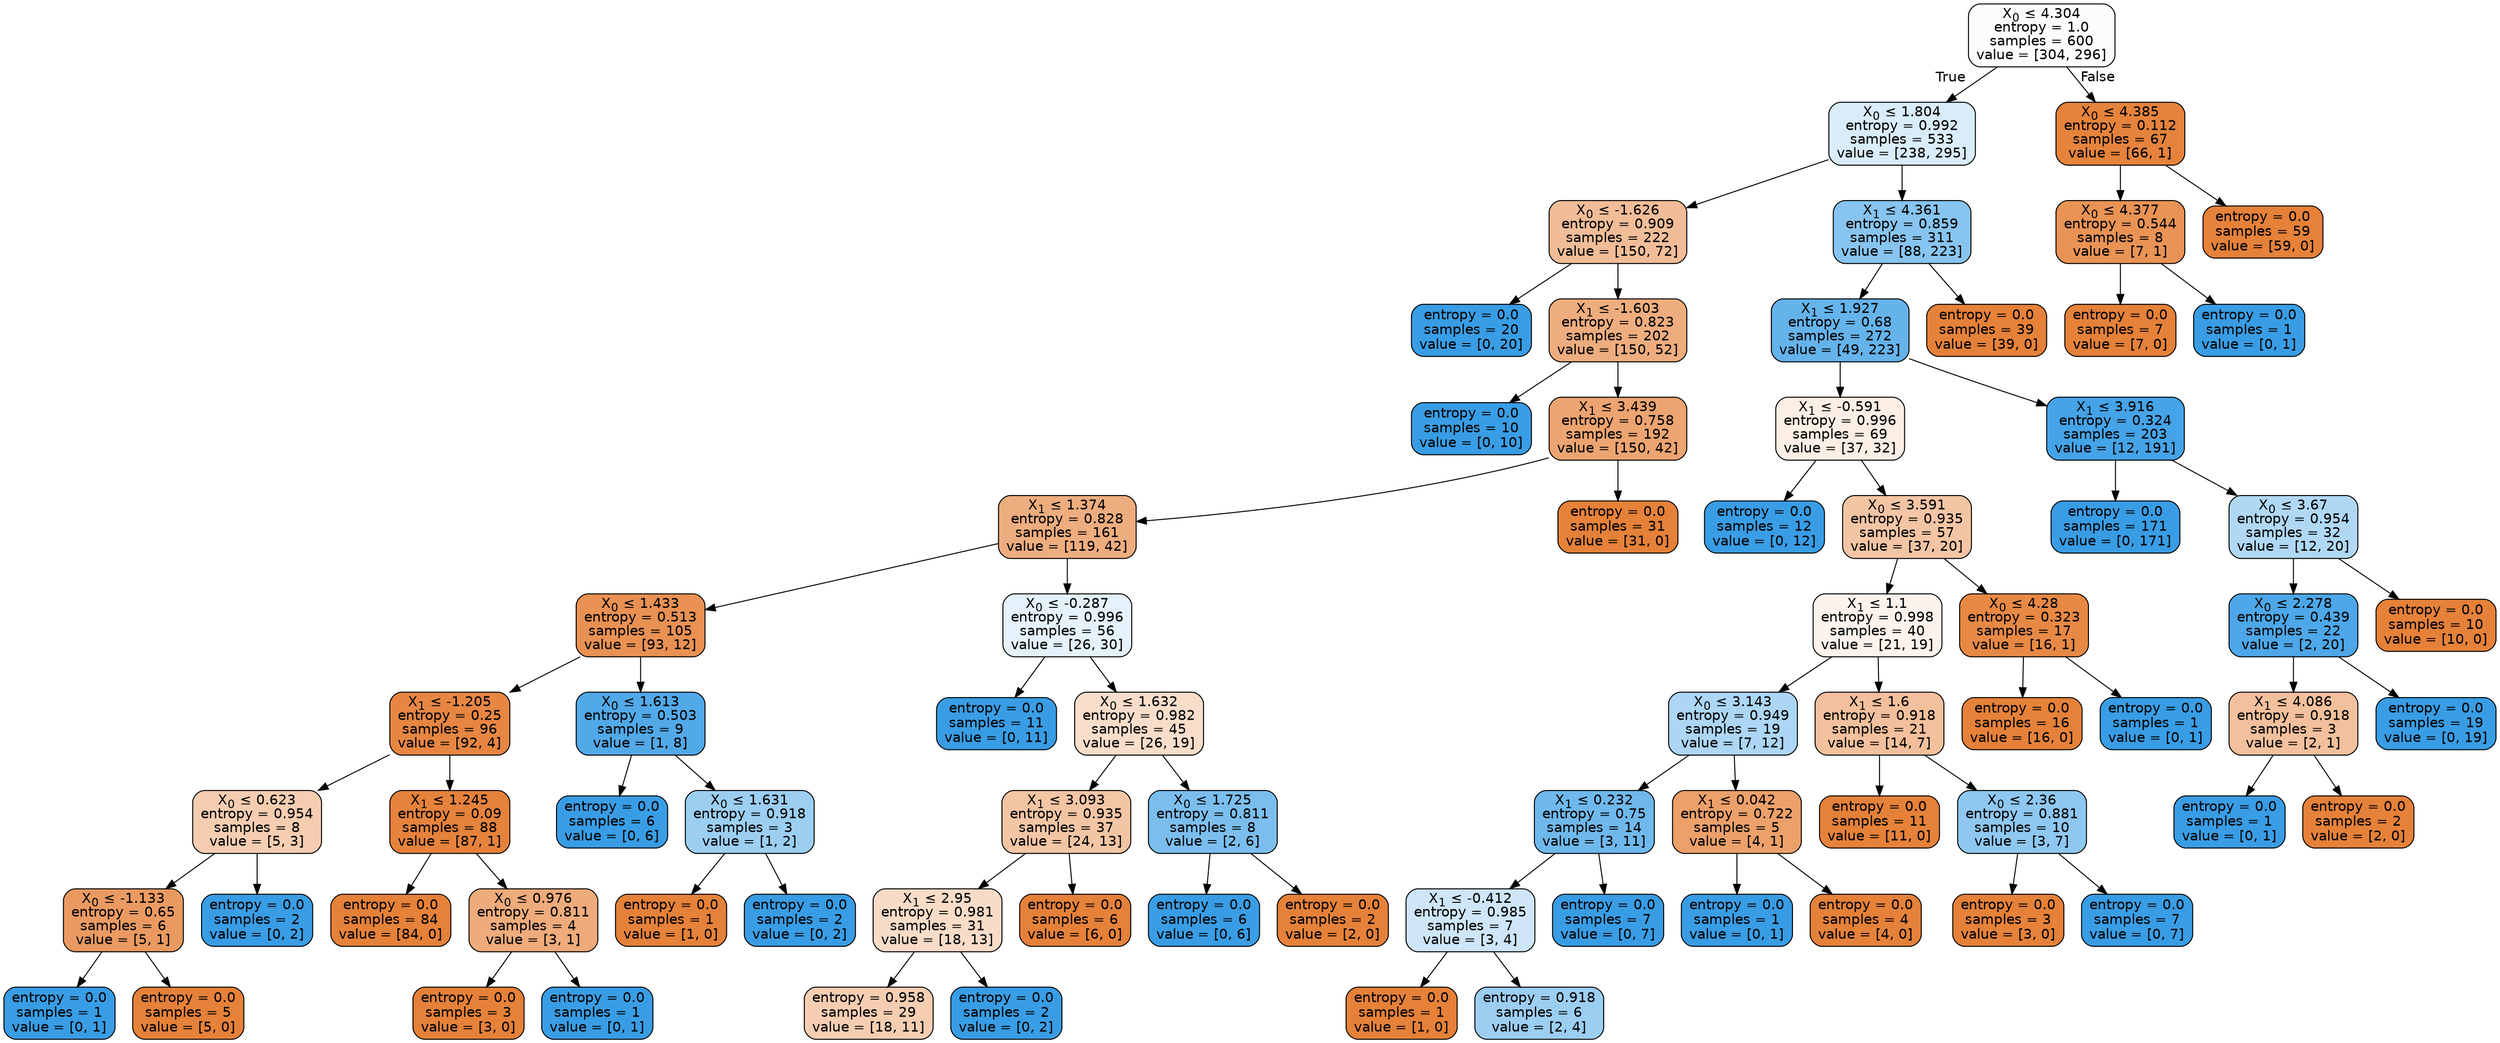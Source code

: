 digraph Tree {
node [shape=box, style="filled, rounded", color="black", fontname=helvetica] ;
edge [fontname=helvetica] ;
0 [label=<X<SUB>0</SUB> &le; 4.304<br/>entropy = 1.0<br/>samples = 600<br/>value = [304, 296]>, fillcolor="#fefcfa"] ;
1 [label=<X<SUB>0</SUB> &le; 1.804<br/>entropy = 0.992<br/>samples = 533<br/>value = [238, 295]>, fillcolor="#d9ecfa"] ;
0 -> 1 [labeldistance=2.5, labelangle=45, headlabel="True"] ;
2 [label=<X<SUB>0</SUB> &le; -1.626<br/>entropy = 0.909<br/>samples = 222<br/>value = [150, 72]>, fillcolor="#f1bd98"] ;
1 -> 2 ;
3 [label=<entropy = 0.0<br/>samples = 20<br/>value = [0, 20]>, fillcolor="#399de5"] ;
2 -> 3 ;
4 [label=<X<SUB>1</SUB> &le; -1.603<br/>entropy = 0.823<br/>samples = 202<br/>value = [150, 52]>, fillcolor="#eead7e"] ;
2 -> 4 ;
5 [label=<entropy = 0.0<br/>samples = 10<br/>value = [0, 10]>, fillcolor="#399de5"] ;
4 -> 5 ;
6 [label=<X<SUB>1</SUB> &le; 3.439<br/>entropy = 0.758<br/>samples = 192<br/>value = [150, 42]>, fillcolor="#eca470"] ;
4 -> 6 ;
7 [label=<X<SUB>1</SUB> &le; 1.374<br/>entropy = 0.828<br/>samples = 161<br/>value = [119, 42]>, fillcolor="#eead7f"] ;
6 -> 7 ;
8 [label=<X<SUB>0</SUB> &le; 1.433<br/>entropy = 0.513<br/>samples = 105<br/>value = [93, 12]>, fillcolor="#e89153"] ;
7 -> 8 ;
9 [label=<X<SUB>1</SUB> &le; -1.205<br/>entropy = 0.25<br/>samples = 96<br/>value = [92, 4]>, fillcolor="#e68642"] ;
8 -> 9 ;
10 [label=<X<SUB>0</SUB> &le; 0.623<br/>entropy = 0.954<br/>samples = 8<br/>value = [5, 3]>, fillcolor="#f5cdb0"] ;
9 -> 10 ;
11 [label=<X<SUB>0</SUB> &le; -1.133<br/>entropy = 0.65<br/>samples = 6<br/>value = [5, 1]>, fillcolor="#ea9a61"] ;
10 -> 11 ;
12 [label=<entropy = 0.0<br/>samples = 1<br/>value = [0, 1]>, fillcolor="#399de5"] ;
11 -> 12 ;
13 [label=<entropy = 0.0<br/>samples = 5<br/>value = [5, 0]>, fillcolor="#e58139"] ;
11 -> 13 ;
14 [label=<entropy = 0.0<br/>samples = 2<br/>value = [0, 2]>, fillcolor="#399de5"] ;
10 -> 14 ;
15 [label=<X<SUB>1</SUB> &le; 1.245<br/>entropy = 0.09<br/>samples = 88<br/>value = [87, 1]>, fillcolor="#e5823b"] ;
9 -> 15 ;
16 [label=<entropy = 0.0<br/>samples = 84<br/>value = [84, 0]>, fillcolor="#e58139"] ;
15 -> 16 ;
17 [label=<X<SUB>0</SUB> &le; 0.976<br/>entropy = 0.811<br/>samples = 4<br/>value = [3, 1]>, fillcolor="#eeab7b"] ;
15 -> 17 ;
18 [label=<entropy = 0.0<br/>samples = 3<br/>value = [3, 0]>, fillcolor="#e58139"] ;
17 -> 18 ;
19 [label=<entropy = 0.0<br/>samples = 1<br/>value = [0, 1]>, fillcolor="#399de5"] ;
17 -> 19 ;
20 [label=<X<SUB>0</SUB> &le; 1.613<br/>entropy = 0.503<br/>samples = 9<br/>value = [1, 8]>, fillcolor="#52a9e8"] ;
8 -> 20 ;
21 [label=<entropy = 0.0<br/>samples = 6<br/>value = [0, 6]>, fillcolor="#399de5"] ;
20 -> 21 ;
22 [label=<X<SUB>0</SUB> &le; 1.631<br/>entropy = 0.918<br/>samples = 3<br/>value = [1, 2]>, fillcolor="#9ccef2"] ;
20 -> 22 ;
23 [label=<entropy = 0.0<br/>samples = 1<br/>value = [1, 0]>, fillcolor="#e58139"] ;
22 -> 23 ;
24 [label=<entropy = 0.0<br/>samples = 2<br/>value = [0, 2]>, fillcolor="#399de5"] ;
22 -> 24 ;
25 [label=<X<SUB>0</SUB> &le; -0.287<br/>entropy = 0.996<br/>samples = 56<br/>value = [26, 30]>, fillcolor="#e5f2fc"] ;
7 -> 25 ;
26 [label=<entropy = 0.0<br/>samples = 11<br/>value = [0, 11]>, fillcolor="#399de5"] ;
25 -> 26 ;
27 [label=<X<SUB>0</SUB> &le; 1.632<br/>entropy = 0.982<br/>samples = 45<br/>value = [26, 19]>, fillcolor="#f8ddca"] ;
25 -> 27 ;
28 [label=<X<SUB>1</SUB> &le; 3.093<br/>entropy = 0.935<br/>samples = 37<br/>value = [24, 13]>, fillcolor="#f3c5a4"] ;
27 -> 28 ;
29 [label=<X<SUB>1</SUB> &le; 2.95<br/>entropy = 0.981<br/>samples = 31<br/>value = [18, 13]>, fillcolor="#f8dcc8"] ;
28 -> 29 ;
30 [label=<entropy = 0.958<br/>samples = 29<br/>value = [18, 11]>, fillcolor="#f5ceb2"] ;
29 -> 30 ;
31 [label=<entropy = 0.0<br/>samples = 2<br/>value = [0, 2]>, fillcolor="#399de5"] ;
29 -> 31 ;
32 [label=<entropy = 0.0<br/>samples = 6<br/>value = [6, 0]>, fillcolor="#e58139"] ;
28 -> 32 ;
33 [label=<X<SUB>0</SUB> &le; 1.725<br/>entropy = 0.811<br/>samples = 8<br/>value = [2, 6]>, fillcolor="#7bbeee"] ;
27 -> 33 ;
34 [label=<entropy = 0.0<br/>samples = 6<br/>value = [0, 6]>, fillcolor="#399de5"] ;
33 -> 34 ;
35 [label=<entropy = 0.0<br/>samples = 2<br/>value = [2, 0]>, fillcolor="#e58139"] ;
33 -> 35 ;
36 [label=<entropy = 0.0<br/>samples = 31<br/>value = [31, 0]>, fillcolor="#e58139"] ;
6 -> 36 ;
37 [label=<X<SUB>1</SUB> &le; 4.361<br/>entropy = 0.859<br/>samples = 311<br/>value = [88, 223]>, fillcolor="#87c4ef"] ;
1 -> 37 ;
38 [label=<X<SUB>1</SUB> &le; 1.927<br/>entropy = 0.68<br/>samples = 272<br/>value = [49, 223]>, fillcolor="#65b3eb"] ;
37 -> 38 ;
39 [label=<X<SUB>1</SUB> &le; -0.591<br/>entropy = 0.996<br/>samples = 69<br/>value = [37, 32]>, fillcolor="#fbeee4"] ;
38 -> 39 ;
40 [label=<entropy = 0.0<br/>samples = 12<br/>value = [0, 12]>, fillcolor="#399de5"] ;
39 -> 40 ;
41 [label=<X<SUB>0</SUB> &le; 3.591<br/>entropy = 0.935<br/>samples = 57<br/>value = [37, 20]>, fillcolor="#f3c5a4"] ;
39 -> 41 ;
42 [label=<X<SUB>1</SUB> &le; 1.1<br/>entropy = 0.998<br/>samples = 40<br/>value = [21, 19]>, fillcolor="#fdf3ec"] ;
41 -> 42 ;
43 [label=<X<SUB>0</SUB> &le; 3.143<br/>entropy = 0.949<br/>samples = 19<br/>value = [7, 12]>, fillcolor="#acd6f4"] ;
42 -> 43 ;
44 [label=<X<SUB>1</SUB> &le; 0.232<br/>entropy = 0.75<br/>samples = 14<br/>value = [3, 11]>, fillcolor="#6fb8ec"] ;
43 -> 44 ;
45 [label=<X<SUB>1</SUB> &le; -0.412<br/>entropy = 0.985<br/>samples = 7<br/>value = [3, 4]>, fillcolor="#cee6f8"] ;
44 -> 45 ;
46 [label=<entropy = 0.0<br/>samples = 1<br/>value = [1, 0]>, fillcolor="#e58139"] ;
45 -> 46 ;
47 [label=<entropy = 0.918<br/>samples = 6<br/>value = [2, 4]>, fillcolor="#9ccef2"] ;
45 -> 47 ;
48 [label=<entropy = 0.0<br/>samples = 7<br/>value = [0, 7]>, fillcolor="#399de5"] ;
44 -> 48 ;
49 [label=<X<SUB>1</SUB> &le; 0.042<br/>entropy = 0.722<br/>samples = 5<br/>value = [4, 1]>, fillcolor="#eca06a"] ;
43 -> 49 ;
50 [label=<entropy = 0.0<br/>samples = 1<br/>value = [0, 1]>, fillcolor="#399de5"] ;
49 -> 50 ;
51 [label=<entropy = 0.0<br/>samples = 4<br/>value = [4, 0]>, fillcolor="#e58139"] ;
49 -> 51 ;
52 [label=<X<SUB>1</SUB> &le; 1.6<br/>entropy = 0.918<br/>samples = 21<br/>value = [14, 7]>, fillcolor="#f2c09c"] ;
42 -> 52 ;
53 [label=<entropy = 0.0<br/>samples = 11<br/>value = [11, 0]>, fillcolor="#e58139"] ;
52 -> 53 ;
54 [label=<X<SUB>0</SUB> &le; 2.36<br/>entropy = 0.881<br/>samples = 10<br/>value = [3, 7]>, fillcolor="#8ec7f0"] ;
52 -> 54 ;
55 [label=<entropy = 0.0<br/>samples = 3<br/>value = [3, 0]>, fillcolor="#e58139"] ;
54 -> 55 ;
56 [label=<entropy = 0.0<br/>samples = 7<br/>value = [0, 7]>, fillcolor="#399de5"] ;
54 -> 56 ;
57 [label=<X<SUB>0</SUB> &le; 4.28<br/>entropy = 0.323<br/>samples = 17<br/>value = [16, 1]>, fillcolor="#e78945"] ;
41 -> 57 ;
58 [label=<entropy = 0.0<br/>samples = 16<br/>value = [16, 0]>, fillcolor="#e58139"] ;
57 -> 58 ;
59 [label=<entropy = 0.0<br/>samples = 1<br/>value = [0, 1]>, fillcolor="#399de5"] ;
57 -> 59 ;
60 [label=<X<SUB>1</SUB> &le; 3.916<br/>entropy = 0.324<br/>samples = 203<br/>value = [12, 191]>, fillcolor="#45a3e7"] ;
38 -> 60 ;
61 [label=<entropy = 0.0<br/>samples = 171<br/>value = [0, 171]>, fillcolor="#399de5"] ;
60 -> 61 ;
62 [label=<X<SUB>0</SUB> &le; 3.67<br/>entropy = 0.954<br/>samples = 32<br/>value = [12, 20]>, fillcolor="#b0d8f5"] ;
60 -> 62 ;
63 [label=<X<SUB>0</SUB> &le; 2.278<br/>entropy = 0.439<br/>samples = 22<br/>value = [2, 20]>, fillcolor="#4da7e8"] ;
62 -> 63 ;
64 [label=<X<SUB>1</SUB> &le; 4.086<br/>entropy = 0.918<br/>samples = 3<br/>value = [2, 1]>, fillcolor="#f2c09c"] ;
63 -> 64 ;
65 [label=<entropy = 0.0<br/>samples = 1<br/>value = [0, 1]>, fillcolor="#399de5"] ;
64 -> 65 ;
66 [label=<entropy = 0.0<br/>samples = 2<br/>value = [2, 0]>, fillcolor="#e58139"] ;
64 -> 66 ;
67 [label=<entropy = 0.0<br/>samples = 19<br/>value = [0, 19]>, fillcolor="#399de5"] ;
63 -> 67 ;
68 [label=<entropy = 0.0<br/>samples = 10<br/>value = [10, 0]>, fillcolor="#e58139"] ;
62 -> 68 ;
69 [label=<entropy = 0.0<br/>samples = 39<br/>value = [39, 0]>, fillcolor="#e58139"] ;
37 -> 69 ;
70 [label=<X<SUB>0</SUB> &le; 4.385<br/>entropy = 0.112<br/>samples = 67<br/>value = [66, 1]>, fillcolor="#e5833c"] ;
0 -> 70 [labeldistance=2.5, labelangle=-45, headlabel="False"] ;
71 [label=<X<SUB>0</SUB> &le; 4.377<br/>entropy = 0.544<br/>samples = 8<br/>value = [7, 1]>, fillcolor="#e99355"] ;
70 -> 71 ;
72 [label=<entropy = 0.0<br/>samples = 7<br/>value = [7, 0]>, fillcolor="#e58139"] ;
71 -> 72 ;
73 [label=<entropy = 0.0<br/>samples = 1<br/>value = [0, 1]>, fillcolor="#399de5"] ;
71 -> 73 ;
74 [label=<entropy = 0.0<br/>samples = 59<br/>value = [59, 0]>, fillcolor="#e58139"] ;
70 -> 74 ;
}